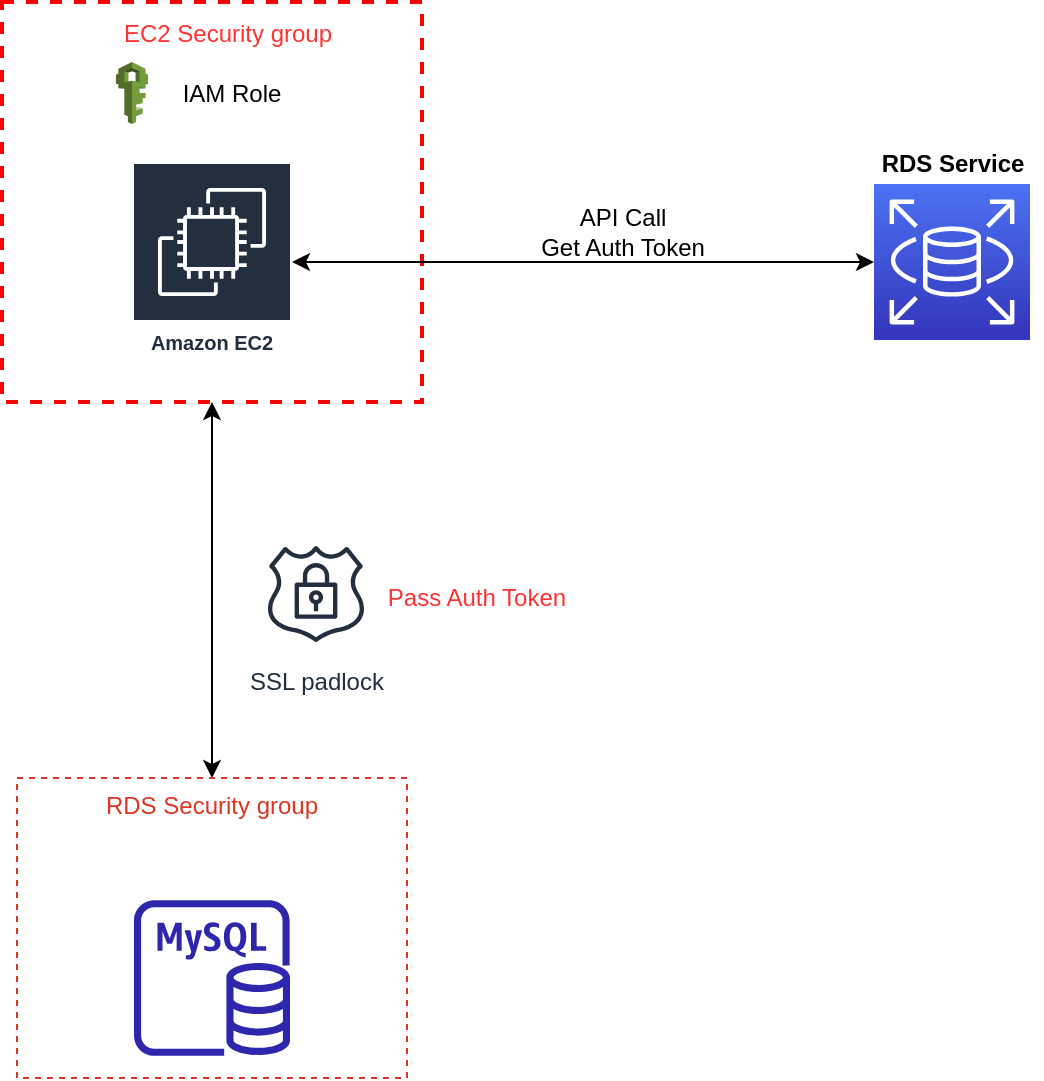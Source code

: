 <mxfile version="17.4.6" type="device" pages="6"><diagram id="8v-nQQ-S__1B8AtJn8-M" name="rds-iam-authentication"><mxGraphModel dx="1422" dy="754" grid="0" gridSize="10" guides="1" tooltips="1" connect="1" arrows="1" fold="1" page="1" pageScale="1" pageWidth="850" pageHeight="1100" math="0" shadow="0"><root><mxCell id="0"/><mxCell id="1" parent="0"/><mxCell id="xBwQ0WFgd_6v5AgscJLP-1" value="" style="rounded=0;whiteSpace=wrap;html=1;dashed=1;strokeWidth=2;strokeColor=#FF0000;" parent="1" vertex="1"><mxGeometry x="140" y="80" width="210" height="200" as="geometry"/></mxCell><mxCell id="xBwQ0WFgd_6v5AgscJLP-3" value="Amazon EC2" style="sketch=0;outlineConnect=0;fontColor=#232F3E;gradientColor=none;strokeColor=#ffffff;fillColor=#232F3E;dashed=0;verticalLabelPosition=middle;verticalAlign=bottom;align=center;html=1;whiteSpace=wrap;fontSize=10;fontStyle=1;spacing=3;shape=mxgraph.aws4.productIcon;prIcon=mxgraph.aws4.ec2;" parent="1" vertex="1"><mxGeometry x="205" y="160" width="80" height="100" as="geometry"/></mxCell><mxCell id="xBwQ0WFgd_6v5AgscJLP-4" value="&lt;font color=&quot;#ff3333&quot;&gt;EC2 Security group&lt;/font&gt;" style="text;html=1;strokeColor=none;fillColor=none;align=center;verticalAlign=middle;whiteSpace=wrap;rounded=0;" parent="1" vertex="1"><mxGeometry x="187.5" y="81" width="130" height="30" as="geometry"/></mxCell><mxCell id="xBwQ0WFgd_6v5AgscJLP-5" value="" style="outlineConnect=0;dashed=0;verticalLabelPosition=bottom;verticalAlign=top;align=center;html=1;shape=mxgraph.aws3.iam;fillColor=#759C3E;gradientColor=none;" parent="1" vertex="1"><mxGeometry x="196.97" y="110" width="16.07" height="31" as="geometry"/></mxCell><mxCell id="xBwQ0WFgd_6v5AgscJLP-6" value="IAM Role" style="text;html=1;strokeColor=none;fillColor=none;align=center;verticalAlign=middle;whiteSpace=wrap;rounded=0;" parent="1" vertex="1"><mxGeometry x="225" y="111" width="60" height="30" as="geometry"/></mxCell><mxCell id="xBwQ0WFgd_6v5AgscJLP-11" style="edgeStyle=orthogonalEdgeStyle;rounded=0;orthogonalLoop=1;jettySize=auto;html=1;startArrow=classic;startFill=1;" parent="1" source="xBwQ0WFgd_6v5AgscJLP-8" target="xBwQ0WFgd_6v5AgscJLP-3" edge="1"><mxGeometry relative="1" as="geometry"/></mxCell><mxCell id="xBwQ0WFgd_6v5AgscJLP-8" value="" style="sketch=0;points=[[0,0,0],[0.25,0,0],[0.5,0,0],[0.75,0,0],[1,0,0],[0,1,0],[0.25,1,0],[0.5,1,0],[0.75,1,0],[1,1,0],[0,0.25,0],[0,0.5,0],[0,0.75,0],[1,0.25,0],[1,0.5,0],[1,0.75,0]];outlineConnect=0;fontColor=#232F3E;gradientColor=#4D72F3;gradientDirection=north;fillColor=#3334B9;strokeColor=#ffffff;dashed=0;verticalLabelPosition=bottom;verticalAlign=top;align=center;html=1;fontSize=12;fontStyle=1;aspect=fixed;shape=mxgraph.aws4.resourceIcon;resIcon=mxgraph.aws4.rds;" parent="1" vertex="1"><mxGeometry x="576" y="171" width="78" height="78" as="geometry"/></mxCell><mxCell id="xBwQ0WFgd_6v5AgscJLP-9" value="RDS Service" style="text;html=1;align=center;verticalAlign=middle;resizable=0;points=[];autosize=1;strokeColor=none;fillColor=none;fontStyle=1" parent="1" vertex="1"><mxGeometry x="570" y="151" width="90" height="20" as="geometry"/></mxCell><mxCell id="xBwQ0WFgd_6v5AgscJLP-12" value="API Call &lt;br&gt;Get Auth Token" style="text;html=1;align=center;verticalAlign=middle;resizable=0;points=[];autosize=1;strokeColor=none;fillColor=none;" parent="1" vertex="1"><mxGeometry x="400" y="180" width="100" height="30" as="geometry"/></mxCell><mxCell id="xBwQ0WFgd_6v5AgscJLP-13" value="" style="sketch=0;outlineConnect=0;fontColor=#232F3E;gradientColor=none;fillColor=#2E27AD;strokeColor=none;dashed=0;verticalLabelPosition=bottom;verticalAlign=top;align=center;html=1;fontSize=12;fontStyle=0;aspect=fixed;pointerEvents=1;shape=mxgraph.aws4.rds_mysql_instance;" parent="1" vertex="1"><mxGeometry x="206" y="529" width="78" height="78" as="geometry"/></mxCell><mxCell id="xBwQ0WFgd_6v5AgscJLP-19" style="edgeStyle=orthogonalEdgeStyle;rounded=0;orthogonalLoop=1;jettySize=auto;html=1;fontColor=#FF3333;startArrow=classic;startFill=1;" parent="1" source="xBwQ0WFgd_6v5AgscJLP-16" target="xBwQ0WFgd_6v5AgscJLP-1" edge="1"><mxGeometry relative="1" as="geometry"/></mxCell><mxCell id="xBwQ0WFgd_6v5AgscJLP-16" value="RDS Security group" style="fillColor=none;strokeColor=#DD3522;verticalAlign=top;fontStyle=0;fontColor=#DD3522;dashed=1;" parent="1" vertex="1"><mxGeometry x="147.5" y="468" width="195" height="150" as="geometry"/></mxCell><mxCell id="xBwQ0WFgd_6v5AgscJLP-20" value="SSL padlock" style="sketch=0;outlineConnect=0;fontColor=#232F3E;gradientColor=none;strokeColor=#232F3E;fillColor=#ffffff;dashed=0;verticalLabelPosition=bottom;verticalAlign=top;align=center;html=1;fontSize=12;fontStyle=0;aspect=fixed;shape=mxgraph.aws4.resourceIcon;resIcon=mxgraph.aws4.ssl_padlock;" parent="1" vertex="1"><mxGeometry x="267" y="346" width="60" height="60" as="geometry"/></mxCell><mxCell id="xBwQ0WFgd_6v5AgscJLP-21" value="Pass Auth Token" style="text;html=1;align=center;verticalAlign=middle;resizable=0;points=[];autosize=1;strokeColor=none;fillColor=none;fontColor=#FF3333;" parent="1" vertex="1"><mxGeometry x="327" y="369" width="99" height="18" as="geometry"/></mxCell></root></mxGraphModel></diagram><diagram id="dceemNTVNiNhltM5z_KA" name="aurora-db-cluster"><mxGraphModel dx="1422" dy="1854" grid="1" gridSize="10" guides="1" tooltips="1" connect="1" arrows="1" fold="1" page="1" pageScale="1" pageWidth="850" pageHeight="1100" math="0" shadow="0"><root><mxCell id="0"/><mxCell id="1" parent="0"/><mxCell id="mr9KC4J2o0bYLGhUzqJ0-15" value="" style="shape=flexArrow;endArrow=classic;startArrow=classic;html=1;rounded=0;fontSize=22;fontColor=#FF3333;fillColor=#dae8fc;strokeColor=#6c8ebf;" parent="1" edge="1"><mxGeometry width="100" height="100" relative="1" as="geometry"><mxPoint x="260" y="320" as="sourcePoint"/><mxPoint x="1040" y="320" as="targetPoint"/></mxGeometry></mxCell><mxCell id="mr9KC4J2o0bYLGhUzqJ0-18" value="Auto scaling" style="edgeLabel;html=1;align=center;verticalAlign=middle;resizable=0;points=[];fontSize=22;fontColor=#000000;" parent="mr9KC4J2o0bYLGhUzqJ0-15" vertex="1" connectable="0"><mxGeometry x="0.644" y="-2" relative="1" as="geometry"><mxPoint x="28" y="-2" as="offset"/></mxGeometry></mxCell><mxCell id="mr9KC4J2o0bYLGhUzqJ0-21" style="edgeStyle=orthogonalEdgeStyle;rounded=0;orthogonalLoop=1;jettySize=auto;html=1;entryX=0.038;entryY=-0.012;entryDx=0;entryDy=0;entryPerimeter=0;labelBackgroundColor=none;fontSize=22;fontColor=#000000;startArrow=none;startFill=0;" parent="1" source="mr9KC4J2o0bYLGhUzqJ0-8" target="mr9KC4J2o0bYLGhUzqJ0-6" edge="1"><mxGeometry relative="1" as="geometry"/></mxCell><mxCell id="mr9KC4J2o0bYLGhUzqJ0-22" value="Write" style="edgeLabel;html=1;align=center;verticalAlign=middle;resizable=0;points=[];fontSize=22;fontColor=#000000;" parent="mr9KC4J2o0bYLGhUzqJ0-21" vertex="1" connectable="0"><mxGeometry x="0.521" y="-2" relative="1" as="geometry"><mxPoint as="offset"/></mxGeometry></mxCell><mxCell id="mr9KC4J2o0bYLGhUzqJ0-8" value="&lt;b&gt;&lt;font style=&quot;font-size: 22px&quot;&gt;M&lt;/font&gt;&lt;/b&gt;" style="strokeWidth=2;html=1;shape=mxgraph.flowchart.database;whiteSpace=wrap;fontSize=16;fillColor=#1ba1e2;strokeColor=#006EAF;fontColor=#ffffff;" parent="1" vertex="1"><mxGeometry x="130" y="290" width="60" height="60" as="geometry"/></mxCell><mxCell id="mr9KC4J2o0bYLGhUzqJ0-34" style="edgeStyle=orthogonalEdgeStyle;rounded=0;orthogonalLoop=1;jettySize=auto;html=1;entryX=0.86;entryY=0;entryDx=0;entryDy=0;entryPerimeter=0;labelBackgroundColor=none;fontSize=22;fontColor=#000000;startArrow=none;startFill=0;" parent="1" source="mr9KC4J2o0bYLGhUzqJ0-9" target="mr9KC4J2o0bYLGhUzqJ0-6" edge="1"><mxGeometry relative="1" as="geometry"/></mxCell><mxCell id="mr9KC4J2o0bYLGhUzqJ0-41" style="edgeStyle=orthogonalEdgeStyle;curved=1;rounded=0;orthogonalLoop=1;jettySize=auto;html=1;entryX=1;entryY=0.75;entryDx=0;entryDy=0;labelBackgroundColor=none;fontSize=22;fontColor=#000000;startArrow=none;startFill=0;exitX=0.332;exitY=0.011;exitDx=0;exitDy=0;exitPerimeter=0;" parent="1" source="mr9KC4J2o0bYLGhUzqJ0-9" target="mr9KC4J2o0bYLGhUzqJ0-36" edge="1"><mxGeometry relative="1" as="geometry"/></mxCell><mxCell id="mr9KC4J2o0bYLGhUzqJ0-9" value="&lt;b&gt;&lt;font style=&quot;font-size: 22px&quot;&gt;R&lt;/font&gt;&lt;/b&gt;" style="strokeWidth=2;html=1;shape=mxgraph.flowchart.database;whiteSpace=wrap;fontSize=16;fillColor=#1ba1e2;strokeColor=#006EAF;fontColor=#ffffff;" parent="1" vertex="1"><mxGeometry x="780" y="290" width="60" height="60" as="geometry"/></mxCell><mxCell id="mr9KC4J2o0bYLGhUzqJ0-32" style="edgeStyle=orthogonalEdgeStyle;rounded=0;orthogonalLoop=1;jettySize=auto;html=1;entryX=0.704;entryY=-0.046;entryDx=0;entryDy=0;entryPerimeter=0;labelBackgroundColor=none;fontSize=22;fontColor=#000000;startArrow=none;startFill=0;" parent="1" source="mr9KC4J2o0bYLGhUzqJ0-11" target="mr9KC4J2o0bYLGhUzqJ0-6" edge="1"><mxGeometry relative="1" as="geometry"/></mxCell><mxCell id="mr9KC4J2o0bYLGhUzqJ0-33" value="Read" style="edgeLabel;html=1;align=center;verticalAlign=middle;resizable=0;points=[];fontSize=22;fontColor=#000000;" parent="mr9KC4J2o0bYLGhUzqJ0-32" vertex="1" connectable="0"><mxGeometry x="-0.318" y="1" relative="1" as="geometry"><mxPoint as="offset"/></mxGeometry></mxCell><mxCell id="mr9KC4J2o0bYLGhUzqJ0-40" style="edgeStyle=orthogonalEdgeStyle;curved=1;rounded=0;orthogonalLoop=1;jettySize=auto;html=1;entryX=1;entryY=0.5;entryDx=0;entryDy=0;labelBackgroundColor=none;fontSize=22;fontColor=#000000;startArrow=none;startFill=0;" parent="1" source="mr9KC4J2o0bYLGhUzqJ0-11" target="mr9KC4J2o0bYLGhUzqJ0-36" edge="1"><mxGeometry relative="1" as="geometry"/></mxCell><mxCell id="mr9KC4J2o0bYLGhUzqJ0-11" value="&lt;b&gt;&lt;font style=&quot;font-size: 22px&quot;&gt;R&lt;/font&gt;&lt;/b&gt;" style="strokeWidth=2;html=1;shape=mxgraph.flowchart.database;whiteSpace=wrap;fontSize=16;fillColor=#1ba1e2;strokeColor=#006EAF;fontColor=#ffffff;" parent="1" vertex="1"><mxGeometry x="670" y="290" width="60" height="60" as="geometry"/></mxCell><mxCell id="mr9KC4J2o0bYLGhUzqJ0-28" style="edgeStyle=orthogonalEdgeStyle;rounded=0;orthogonalLoop=1;jettySize=auto;html=1;labelBackgroundColor=none;fontSize=22;fontColor=#000000;startArrow=none;startFill=0;" parent="1" source="mr9KC4J2o0bYLGhUzqJ0-12" target="mr9KC4J2o0bYLGhUzqJ0-6" edge="1"><mxGeometry relative="1" as="geometry"/></mxCell><mxCell id="mr9KC4J2o0bYLGhUzqJ0-29" value="Read" style="edgeLabel;html=1;align=center;verticalAlign=middle;resizable=0;points=[];fontSize=22;fontColor=#000000;" parent="mr9KC4J2o0bYLGhUzqJ0-28" vertex="1" connectable="0"><mxGeometry x="-0.366" relative="1" as="geometry"><mxPoint as="offset"/></mxGeometry></mxCell><mxCell id="mr9KC4J2o0bYLGhUzqJ0-39" style="edgeStyle=orthogonalEdgeStyle;curved=1;rounded=0;orthogonalLoop=1;jettySize=auto;html=1;entryX=0.58;entryY=1.079;entryDx=0;entryDy=0;entryPerimeter=0;labelBackgroundColor=none;fontSize=22;fontColor=#000000;startArrow=none;startFill=0;" parent="1" source="mr9KC4J2o0bYLGhUzqJ0-12" target="mr9KC4J2o0bYLGhUzqJ0-36" edge="1"><mxGeometry relative="1" as="geometry"/></mxCell><mxCell id="mr9KC4J2o0bYLGhUzqJ0-12" value="&lt;b&gt;&lt;font style=&quot;font-size: 22px&quot;&gt;R&lt;/font&gt;&lt;/b&gt;" style="strokeWidth=2;html=1;shape=mxgraph.flowchart.database;whiteSpace=wrap;fontSize=16;fillColor=#1ba1e2;strokeColor=#006EAF;fontColor=#ffffff;" parent="1" vertex="1"><mxGeometry x="560" y="290" width="60" height="60" as="geometry"/></mxCell><mxCell id="mr9KC4J2o0bYLGhUzqJ0-26" style="edgeStyle=orthogonalEdgeStyle;rounded=0;orthogonalLoop=1;jettySize=auto;html=1;labelBackgroundColor=none;fontSize=22;fontColor=#000000;startArrow=none;startFill=0;entryX=0.396;entryY=-0.023;entryDx=0;entryDy=0;entryPerimeter=0;" parent="1" source="mr9KC4J2o0bYLGhUzqJ0-13" target="mr9KC4J2o0bYLGhUzqJ0-6" edge="1"><mxGeometry relative="1" as="geometry"/></mxCell><mxCell id="mr9KC4J2o0bYLGhUzqJ0-31" value="Read" style="edgeLabel;html=1;align=center;verticalAlign=middle;resizable=0;points=[];fontSize=22;fontColor=#000000;" parent="mr9KC4J2o0bYLGhUzqJ0-26" vertex="1" connectable="0"><mxGeometry x="-0.566" relative="1" as="geometry"><mxPoint y="21" as="offset"/></mxGeometry></mxCell><mxCell id="mr9KC4J2o0bYLGhUzqJ0-38" style="edgeStyle=orthogonalEdgeStyle;curved=1;rounded=0;orthogonalLoop=1;jettySize=auto;html=1;labelBackgroundColor=none;fontSize=22;fontColor=#000000;startArrow=none;startFill=0;" parent="1" source="mr9KC4J2o0bYLGhUzqJ0-13" target="mr9KC4J2o0bYLGhUzqJ0-36" edge="1"><mxGeometry relative="1" as="geometry"/></mxCell><mxCell id="mr9KC4J2o0bYLGhUzqJ0-13" value="&lt;b&gt;&lt;font style=&quot;font-size: 22px&quot;&gt;R&lt;/font&gt;&lt;/b&gt;" style="strokeWidth=2;html=1;shape=mxgraph.flowchart.database;whiteSpace=wrap;fontSize=16;fillColor=#1ba1e2;strokeColor=#006EAF;fontColor=#ffffff;" parent="1" vertex="1"><mxGeometry x="450" y="290" width="60" height="60" as="geometry"/></mxCell><mxCell id="mr9KC4J2o0bYLGhUzqJ0-23" style="edgeStyle=orthogonalEdgeStyle;rounded=0;orthogonalLoop=1;jettySize=auto;html=1;labelBackgroundColor=none;fontSize=22;fontColor=#000000;startArrow=none;startFill=0;" parent="1" source="mr9KC4J2o0bYLGhUzqJ0-14" edge="1"><mxGeometry relative="1" as="geometry"><mxPoint x="370" y="440" as="targetPoint"/></mxGeometry></mxCell><mxCell id="mr9KC4J2o0bYLGhUzqJ0-30" value="Read" style="edgeLabel;html=1;align=center;verticalAlign=middle;resizable=0;points=[];fontSize=22;fontColor=#000000;" parent="mr9KC4J2o0bYLGhUzqJ0-23" vertex="1" connectable="0"><mxGeometry x="-0.289" relative="1" as="geometry"><mxPoint as="offset"/></mxGeometry></mxCell><mxCell id="mr9KC4J2o0bYLGhUzqJ0-37" style="edgeStyle=orthogonalEdgeStyle;rounded=0;orthogonalLoop=1;jettySize=auto;html=1;entryX=0.388;entryY=0.991;entryDx=0;entryDy=0;entryPerimeter=0;labelBackgroundColor=none;fontSize=22;fontColor=#000000;startArrow=none;startFill=0;curved=1;" parent="1" source="mr9KC4J2o0bYLGhUzqJ0-14" target="mr9KC4J2o0bYLGhUzqJ0-36" edge="1"><mxGeometry relative="1" as="geometry"/></mxCell><mxCell id="mr9KC4J2o0bYLGhUzqJ0-14" value="&lt;b&gt;&lt;font style=&quot;font-size: 22px&quot;&gt;R&lt;/font&gt;&lt;/b&gt;" style="strokeWidth=2;html=1;shape=mxgraph.flowchart.database;whiteSpace=wrap;fontSize=16;fillColor=#1ba1e2;strokeColor=#006EAF;fontColor=#ffffff;" parent="1" vertex="1"><mxGeometry x="340" y="290" width="60" height="60" as="geometry"/></mxCell><mxCell id="mr9KC4J2o0bYLGhUzqJ0-35" value="&lt;span style=&quot;background-color: rgb(255 , 255 , 255)&quot;&gt;Read&lt;/span&gt;" style="text;html=1;align=center;verticalAlign=middle;resizable=0;points=[];autosize=1;strokeColor=none;fillColor=none;fontSize=22;fontColor=#000000;" parent="1" vertex="1"><mxGeometry x="775" y="375" width="70" height="30" as="geometry"/></mxCell><mxCell id="mr9KC4J2o0bYLGhUzqJ0-36" value="&lt;b&gt;Reader Endpoint&lt;/b&gt;&lt;br&gt;Connection Load Balancing" style="rounded=0;whiteSpace=wrap;html=1;labelBackgroundColor=none;fontSize=22;strokeColor=#b46504;strokeWidth=2;fillColor=#fad7ac;" parent="1" vertex="1"><mxGeometry x="350" y="60" width="300" height="60" as="geometry"/></mxCell><mxCell id="mr9KC4J2o0bYLGhUzqJ0-43" style="edgeStyle=orthogonalEdgeStyle;curved=1;rounded=0;orthogonalLoop=1;jettySize=auto;html=1;labelBackgroundColor=none;fontSize=22;fontColor=#000000;startArrow=none;startFill=0;" parent="1" source="mr9KC4J2o0bYLGhUzqJ0-42" target="mr9KC4J2o0bYLGhUzqJ0-8" edge="1"><mxGeometry relative="1" as="geometry"><Array as="points"><mxPoint x="150" y="230"/><mxPoint x="160" y="230"/></Array></mxGeometry></mxCell><mxCell id="mr9KC4J2o0bYLGhUzqJ0-42" value="&lt;b&gt;Writer Endpoint&lt;/b&gt;&lt;br&gt;Pointing to the master" style="rounded=0;whiteSpace=wrap;html=1;labelBackgroundColor=none;fontSize=22;strokeColor=#0e8088;strokeWidth=2;fillColor=#b0e3e6;" parent="1" vertex="1"><mxGeometry x="30" y="110" width="240" height="60" as="geometry"/></mxCell><mxCell id="mr9KC4J2o0bYLGhUzqJ0-45" style="edgeStyle=orthogonalEdgeStyle;curved=1;rounded=0;orthogonalLoop=1;jettySize=auto;html=1;labelBackgroundColor=none;fontSize=22;fontColor=#000000;startArrow=none;startFill=0;" parent="1" source="mr9KC4J2o0bYLGhUzqJ0-44" target="mr9KC4J2o0bYLGhUzqJ0-42" edge="1"><mxGeometry relative="1" as="geometry"/></mxCell><mxCell id="mr9KC4J2o0bYLGhUzqJ0-44" value="" style="sketch=0;outlineConnect=0;fontColor=#232F3E;gradientColor=none;fillColor=#232F3D;strokeColor=none;dashed=0;verticalLabelPosition=bottom;verticalAlign=top;align=center;html=1;fontSize=12;fontStyle=0;aspect=fixed;pointerEvents=1;shape=mxgraph.aws4.client;labelBackgroundColor=none;" parent="1" vertex="1"><mxGeometry x="470" y="-130" width="78" height="76" as="geometry"/></mxCell><mxCell id="mr9KC4J2o0bYLGhUzqJ0-46" value="Client" style="text;html=1;align=center;verticalAlign=middle;resizable=0;points=[];autosize=1;strokeColor=none;fillColor=none;fontSize=22;fontColor=#000000;" parent="1" vertex="1"><mxGeometry x="474" y="-54" width="70" height="30" as="geometry"/></mxCell><mxCell id="mr9KC4J2o0bYLGhUzqJ0-3" value="" style="triangle;whiteSpace=wrap;html=1;strokeColor=#9673a6;strokeWidth=2;fillColor=#e1d5e7;" parent="1" vertex="1"><mxGeometry x="908.723" y="440" width="121.277" height="80" as="geometry"/></mxCell><mxCell id="mr9KC4J2o0bYLGhUzqJ0-4" value="" style="triangle;whiteSpace=wrap;html=1;strokeColor=#9673a6;strokeWidth=2;rotation=-180;fillColor=#e1d5e7;" parent="1" vertex="1"><mxGeometry x="80" y="440" width="121.277" height="80" as="geometry"/></mxCell><mxCell id="mr9KC4J2o0bYLGhUzqJ0-6" value="&lt;b style=&quot;font-size: 16px&quot;&gt;Stored storage volume&lt;br&gt;auto-expanding from 10GB to 64TB&lt;/b&gt;" style="rounded=0;whiteSpace=wrap;html=1;strokeColor=#9673a6;strokeWidth=2;fillColor=#e1d5e7;" parent="1" vertex="1"><mxGeometry x="201.28" y="455" width="707.45" height="50" as="geometry"/></mxCell></root></mxGraphModel></diagram><diagram id="RXQbM6phojzc7oRq_aO4" name="aurora-rds-autoscaling"><mxGraphModel dx="1673" dy="887" grid="1" gridSize="10" guides="1" tooltips="1" connect="1" arrows="1" fold="1" page="1" pageScale="1" pageWidth="850" pageHeight="1100" math="0" shadow="0"><root><mxCell id="0"/><mxCell id="1" parent="0"/><mxCell id="FofUKSrHfJdHaOsMD_Ip-7" style="edgeStyle=orthogonalEdgeStyle;rounded=0;orthogonalLoop=1;jettySize=auto;html=1;entryX=0.5;entryY=0;entryDx=0;entryDy=0;curved=1;" edge="1" parent="1" source="4gdqHPXmKEZErFbVq1qk-1" target="4gdqHPXmKEZErFbVq1qk-3"><mxGeometry relative="1" as="geometry"/></mxCell><mxCell id="FofUKSrHfJdHaOsMD_Ip-8" style="edgeStyle=orthogonalEdgeStyle;rounded=0;orthogonalLoop=1;jettySize=auto;html=1;" edge="1" parent="1" source="4gdqHPXmKEZErFbVq1qk-1" target="FofUKSrHfJdHaOsMD_Ip-9"><mxGeometry relative="1" as="geometry"><mxPoint x="610" y="270" as="targetPoint"/></mxGeometry></mxCell><mxCell id="4gdqHPXmKEZErFbVq1qk-1" value="" style="sketch=0;outlineConnect=0;fontColor=#232F3E;gradientColor=none;fillColor=#232F3D;strokeColor=none;dashed=0;verticalLabelPosition=bottom;verticalAlign=top;align=center;html=1;fontSize=12;fontStyle=0;aspect=fixed;pointerEvents=1;shape=mxgraph.aws4.client;" vertex="1" parent="1"><mxGeometry x="360" y="90" width="78" height="76" as="geometry"/></mxCell><mxCell id="4gdqHPXmKEZErFbVq1qk-2" value="Client" style="text;html=1;align=center;verticalAlign=middle;resizable=0;points=[];autosize=1;strokeColor=none;fillColor=none;" vertex="1" parent="1"><mxGeometry x="438" y="118" width="50" height="20" as="geometry"/></mxCell><mxCell id="FofUKSrHfJdHaOsMD_Ip-6" style="edgeStyle=orthogonalEdgeStyle;rounded=0;orthogonalLoop=1;jettySize=auto;html=1;" edge="1" parent="1" source="4gdqHPXmKEZErFbVq1qk-3" target="4gdqHPXmKEZErFbVq1qk-4"><mxGeometry relative="1" as="geometry"/></mxCell><mxCell id="4gdqHPXmKEZErFbVq1qk-3" value="Writer Endpoint" style="rounded=0;whiteSpace=wrap;html=1;fillColor=#cdeb8b;strokeColor=#36393d;" vertex="1" parent="1"><mxGeometry x="40" y="250" width="120" height="60" as="geometry"/></mxCell><mxCell id="FofUKSrHfJdHaOsMD_Ip-4" style="edgeStyle=orthogonalEdgeStyle;rounded=0;orthogonalLoop=1;jettySize=auto;html=1;entryX=0.089;entryY=0.04;entryDx=0;entryDy=0;entryPerimeter=0;" edge="1" parent="1" source="4gdqHPXmKEZErFbVq1qk-4" target="FofUKSrHfJdHaOsMD_Ip-3"><mxGeometry relative="1" as="geometry"/></mxCell><mxCell id="FofUKSrHfJdHaOsMD_Ip-5" value="Write" style="edgeLabel;html=1;align=center;verticalAlign=middle;resizable=0;points=[];" vertex="1" connectable="0" parent="FofUKSrHfJdHaOsMD_Ip-4"><mxGeometry x="0.173" y="-2" relative="1" as="geometry"><mxPoint as="offset"/></mxGeometry></mxCell><mxCell id="4gdqHPXmKEZErFbVq1qk-4" value="" style="sketch=0;outlineConnect=0;fontColor=#232F3E;gradientColor=none;fillColor=#2E27AD;strokeColor=none;dashed=0;verticalLabelPosition=bottom;verticalAlign=top;align=center;html=1;fontSize=12;fontStyle=0;aspect=fixed;pointerEvents=1;shape=mxgraph.aws4.rds_instance;" vertex="1" parent="1"><mxGeometry x="61" y="370" width="78" height="78" as="geometry"/></mxCell><mxCell id="FofUKSrHfJdHaOsMD_Ip-1" value="" style="triangle;whiteSpace=wrap;html=1;strokeColor=#9673a6;strokeWidth=2;fillColor=#e1d5e7;" vertex="1" parent="1"><mxGeometry x="878.723" y="570" width="121.277" height="80" as="geometry"/></mxCell><mxCell id="FofUKSrHfJdHaOsMD_Ip-2" value="" style="triangle;whiteSpace=wrap;html=1;strokeColor=#9673a6;strokeWidth=2;rotation=-180;fillColor=#e1d5e7;" vertex="1" parent="1"><mxGeometry x="50" y="570" width="121.277" height="80" as="geometry"/></mxCell><mxCell id="FofUKSrHfJdHaOsMD_Ip-23" style="edgeStyle=none;rounded=0;orthogonalLoop=1;jettySize=auto;html=1;fontSize=14;" edge="1" parent="1" source="FofUKSrHfJdHaOsMD_Ip-3"><mxGeometry relative="1" as="geometry"><mxPoint x="525.005" y="490" as="targetPoint"/></mxGeometry></mxCell><mxCell id="FofUKSrHfJdHaOsMD_Ip-25" value="Read" style="edgeLabel;html=1;align=center;verticalAlign=middle;resizable=0;points=[];fontSize=11;" vertex="1" connectable="0" parent="FofUKSrHfJdHaOsMD_Ip-23"><mxGeometry x="0.157" y="-1" relative="1" as="geometry"><mxPoint as="offset"/></mxGeometry></mxCell><mxCell id="FofUKSrHfJdHaOsMD_Ip-3" value="&lt;b style=&quot;font-size: 16px&quot;&gt;Stored storage volume&lt;br&gt;auto-expanding from 10GB to 64TB&lt;/b&gt;" style="rounded=0;whiteSpace=wrap;html=1;strokeColor=#9673a6;strokeWidth=2;fillColor=#e1d5e7;" vertex="1" parent="1"><mxGeometry x="171.28" y="585" width="707.45" height="50" as="geometry"/></mxCell><mxCell id="FofUKSrHfJdHaOsMD_Ip-9" value="Reader Endpoint" style="rounded=0;whiteSpace=wrap;html=1;" vertex="1" parent="1"><mxGeometry x="390" y="260" width="260" height="60" as="geometry"/></mxCell><mxCell id="FofUKSrHfJdHaOsMD_Ip-10" value="Endpoint Extended" style="rounded=0;whiteSpace=wrap;html=1;dashed=1;" vertex="1" parent="1"><mxGeometry x="650" y="260" width="240" height="60" as="geometry"/></mxCell><mxCell id="FofUKSrHfJdHaOsMD_Ip-17" style="rounded=0;orthogonalLoop=1;jettySize=auto;html=1;entryX=0.158;entryY=1;entryDx=0;entryDy=0;entryPerimeter=0;" edge="1" parent="1" source="FofUKSrHfJdHaOsMD_Ip-11" target="FofUKSrHfJdHaOsMD_Ip-9"><mxGeometry relative="1" as="geometry"/></mxCell><mxCell id="FofUKSrHfJdHaOsMD_Ip-11" value="" style="sketch=0;outlineConnect=0;fontColor=#232F3E;gradientColor=none;fillColor=#2E27AD;strokeColor=none;dashed=0;verticalLabelPosition=bottom;verticalAlign=top;align=center;html=1;fontSize=12;fontStyle=0;aspect=fixed;pointerEvents=1;shape=mxgraph.aws4.rds_instance;" vertex="1" parent="1"><mxGeometry x="390" y="380" width="78" height="78" as="geometry"/></mxCell><mxCell id="FofUKSrHfJdHaOsMD_Ip-18" style="edgeStyle=none;rounded=0;orthogonalLoop=1;jettySize=auto;html=1;" edge="1" parent="1" source="FofUKSrHfJdHaOsMD_Ip-13" target="FofUKSrHfJdHaOsMD_Ip-9"><mxGeometry relative="1" as="geometry"/></mxCell><mxCell id="FofUKSrHfJdHaOsMD_Ip-13" value="" style="sketch=0;outlineConnect=0;fontColor=#232F3E;gradientColor=none;fillColor=#2E27AD;strokeColor=none;dashed=0;verticalLabelPosition=bottom;verticalAlign=top;align=center;html=1;fontSize=12;fontStyle=0;aspect=fixed;pointerEvents=1;shape=mxgraph.aws4.rds_instance;" vertex="1" parent="1"><mxGeometry x="481" y="380" width="78" height="78" as="geometry"/></mxCell><mxCell id="FofUKSrHfJdHaOsMD_Ip-20" style="edgeStyle=none;rounded=0;orthogonalLoop=1;jettySize=auto;html=1;entryX=0.25;entryY=1;entryDx=0;entryDy=0;" edge="1" parent="1" source="FofUKSrHfJdHaOsMD_Ip-14" target="FofUKSrHfJdHaOsMD_Ip-10"><mxGeometry relative="1" as="geometry"/></mxCell><mxCell id="FofUKSrHfJdHaOsMD_Ip-14" value="" style="sketch=0;outlineConnect=0;fontColor=#232F3E;gradientColor=none;fillColor=#2E27AD;strokeColor=none;dashed=0;verticalLabelPosition=bottom;verticalAlign=top;align=center;html=1;fontSize=12;fontStyle=0;aspect=fixed;pointerEvents=1;shape=mxgraph.aws4.rds_instance;" vertex="1" parent="1"><mxGeometry x="670" y="380" width="78" height="78" as="geometry"/></mxCell><mxCell id="FofUKSrHfJdHaOsMD_Ip-19" style="edgeStyle=none;rounded=0;orthogonalLoop=1;jettySize=auto;html=1;entryX=0.7;entryY=1.05;entryDx=0;entryDy=0;entryPerimeter=0;" edge="1" parent="1" source="FofUKSrHfJdHaOsMD_Ip-15" target="FofUKSrHfJdHaOsMD_Ip-10"><mxGeometry relative="1" as="geometry"/></mxCell><mxCell id="FofUKSrHfJdHaOsMD_Ip-15" value="" style="sketch=0;outlineConnect=0;fontColor=#232F3E;gradientColor=none;fillColor=#2E27AD;strokeColor=none;dashed=0;verticalLabelPosition=bottom;verticalAlign=top;align=center;html=1;fontSize=12;fontStyle=0;aspect=fixed;pointerEvents=1;shape=mxgraph.aws4.rds_instance;" vertex="1" parent="1"><mxGeometry x="780" y="380" width="78" height="78" as="geometry"/></mxCell><mxCell id="FofUKSrHfJdHaOsMD_Ip-21" value="" style="shape=flexArrow;endArrow=classic;html=1;rounded=0;" edge="1" parent="1"><mxGeometry width="50" height="50" relative="1" as="geometry"><mxPoint x="400" y="490" as="sourcePoint"/><mxPoint x="880" y="490" as="targetPoint"/></mxGeometry></mxCell><mxCell id="FofUKSrHfJdHaOsMD_Ip-22" value="Replicas autoscaling" style="edgeLabel;html=1;align=center;verticalAlign=middle;resizable=0;points=[];fontSize=14;" vertex="1" connectable="0" parent="FofUKSrHfJdHaOsMD_Ip-21"><mxGeometry x="-0.2" y="-1" relative="1" as="geometry"><mxPoint x="38" as="offset"/></mxGeometry></mxCell><mxCell id="FofUKSrHfJdHaOsMD_Ip-26" style="edgeStyle=none;rounded=0;orthogonalLoop=1;jettySize=auto;html=1;fontSize=14;" edge="1" parent="1"><mxGeometry relative="1" as="geometry"><mxPoint x="720.005" y="490" as="targetPoint"/><mxPoint x="720.005" y="585" as="sourcePoint"/></mxGeometry></mxCell><mxCell id="FofUKSrHfJdHaOsMD_Ip-27" value="Read" style="edgeLabel;html=1;align=center;verticalAlign=middle;resizable=0;points=[];fontSize=11;" vertex="1" connectable="0" parent="FofUKSrHfJdHaOsMD_Ip-26"><mxGeometry x="0.157" y="-1" relative="1" as="geometry"><mxPoint as="offset"/></mxGeometry></mxCell><mxCell id="FofUKSrHfJdHaOsMD_Ip-28" style="edgeStyle=none;rounded=0;orthogonalLoop=1;jettySize=auto;html=1;fontSize=14;" edge="1" parent="1"><mxGeometry relative="1" as="geometry"><mxPoint x="810.005" y="490" as="targetPoint"/><mxPoint x="810.005" y="585" as="sourcePoint"/></mxGeometry></mxCell><mxCell id="FofUKSrHfJdHaOsMD_Ip-29" value="Read" style="edgeLabel;html=1;align=center;verticalAlign=middle;resizable=0;points=[];fontSize=11;" vertex="1" connectable="0" parent="FofUKSrHfJdHaOsMD_Ip-28"><mxGeometry x="0.157" y="-1" relative="1" as="geometry"><mxPoint as="offset"/></mxGeometry></mxCell><mxCell id="FofUKSrHfJdHaOsMD_Ip-30" style="edgeStyle=none;rounded=0;orthogonalLoop=1;jettySize=auto;html=1;fontSize=14;" edge="1" parent="1"><mxGeometry relative="1" as="geometry"><mxPoint x="438.005" y="490" as="targetPoint"/><mxPoint x="438.005" y="585" as="sourcePoint"/></mxGeometry></mxCell><mxCell id="FofUKSrHfJdHaOsMD_Ip-31" value="Read" style="edgeLabel;html=1;align=center;verticalAlign=middle;resizable=0;points=[];fontSize=11;" vertex="1" connectable="0" parent="FofUKSrHfJdHaOsMD_Ip-30"><mxGeometry x="0.157" y="-1" relative="1" as="geometry"><mxPoint as="offset"/></mxGeometry></mxCell><mxCell id="FofUKSrHfJdHaOsMD_Ip-34" value="" style="group" vertex="1" connectable="0" parent="1"><mxGeometry x="570" y="390" width="50" height="60" as="geometry"/></mxCell><mxCell id="FofUKSrHfJdHaOsMD_Ip-32" value="" style="endArrow=classic;html=1;rounded=0;fontSize=11;strokeWidth=2;strokeColor=#FF0000;" edge="1" parent="FofUKSrHfJdHaOsMD_Ip-34"><mxGeometry width="50" height="50" relative="1" as="geometry"><mxPoint y="60" as="sourcePoint"/><mxPoint as="targetPoint"/></mxGeometry></mxCell><mxCell id="FofUKSrHfJdHaOsMD_Ip-33" value="CPU&lt;br&gt;Usage" style="text;html=1;align=center;verticalAlign=middle;resizable=0;points=[];autosize=1;strokeColor=none;fillColor=none;fontSize=11;" vertex="1" parent="FofUKSrHfJdHaOsMD_Ip-34"><mxGeometry y="18" width="50" height="30" as="geometry"/></mxCell><mxCell id="FofUKSrHfJdHaOsMD_Ip-35" value="" style="group" vertex="1" connectable="0" parent="1"><mxGeometry x="330" y="390" width="50" height="60" as="geometry"/></mxCell><mxCell id="FofUKSrHfJdHaOsMD_Ip-36" value="" style="endArrow=classic;html=1;rounded=0;fontSize=11;strokeWidth=2;strokeColor=#FF0000;" edge="1" parent="FofUKSrHfJdHaOsMD_Ip-35"><mxGeometry width="50" height="50" relative="1" as="geometry"><mxPoint y="60" as="sourcePoint"/><mxPoint as="targetPoint"/></mxGeometry></mxCell><mxCell id="FofUKSrHfJdHaOsMD_Ip-37" value="CPU&lt;br&gt;Usage" style="text;html=1;align=center;verticalAlign=middle;resizable=0;points=[];autosize=1;strokeColor=none;fillColor=none;fontSize=11;" vertex="1" parent="FofUKSrHfJdHaOsMD_Ip-35"><mxGeometry y="18" width="50" height="30" as="geometry"/></mxCell></root></mxGraphModel></diagram><diagram name="aurora-custom-endpoints" id="PO6JeHBx3Pc9VofSpFi_"><mxGraphModel dx="677" dy="359" grid="1" gridSize="10" guides="1" tooltips="1" connect="1" arrows="1" fold="1" page="1" pageScale="1" pageWidth="850" pageHeight="1100" math="0" shadow="0"><root><mxCell id="YwxueNDvuH_bGJ9Ld1Ze-0"/><mxCell id="YwxueNDvuH_bGJ9Ld1Ze-1" parent="YwxueNDvuH_bGJ9Ld1Ze-0"/><mxCell id="YwxueNDvuH_bGJ9Ld1Ze-2" style="edgeStyle=orthogonalEdgeStyle;rounded=0;orthogonalLoop=1;jettySize=auto;html=1;entryX=0.5;entryY=0;entryDx=0;entryDy=0;curved=1;" edge="1" parent="YwxueNDvuH_bGJ9Ld1Ze-1" source="YwxueNDvuH_bGJ9Ld1Ze-4" target="YwxueNDvuH_bGJ9Ld1Ze-7"><mxGeometry relative="1" as="geometry"/></mxCell><mxCell id="YwxueNDvuH_bGJ9Ld1Ze-3" style="edgeStyle=orthogonalEdgeStyle;rounded=0;orthogonalLoop=1;jettySize=auto;html=1;" edge="1" parent="YwxueNDvuH_bGJ9Ld1Ze-1" source="YwxueNDvuH_bGJ9Ld1Ze-4" target="YwxueNDvuH_bGJ9Ld1Ze-16"><mxGeometry relative="1" as="geometry"><mxPoint x="610" y="270" as="targetPoint"/></mxGeometry></mxCell><mxCell id="ZIjSV5QCOMuH-L5oD1I6-4" value="Queries" style="edgeLabel;html=1;align=center;verticalAlign=middle;resizable=0;points=[];fontSize=11;" vertex="1" connectable="0" parent="YwxueNDvuH_bGJ9Ld1Ze-3"><mxGeometry x="-0.124" y="1" relative="1" as="geometry"><mxPoint as="offset"/></mxGeometry></mxCell><mxCell id="YwxueNDvuH_bGJ9Ld1Ze-4" value="" style="sketch=0;outlineConnect=0;fontColor=#232F3E;gradientColor=none;fillColor=#232F3D;strokeColor=none;dashed=0;verticalLabelPosition=bottom;verticalAlign=top;align=center;html=1;fontSize=12;fontStyle=0;aspect=fixed;pointerEvents=1;shape=mxgraph.aws4.client;" vertex="1" parent="YwxueNDvuH_bGJ9Ld1Ze-1"><mxGeometry x="360" y="90" width="78" height="76" as="geometry"/></mxCell><mxCell id="YwxueNDvuH_bGJ9Ld1Ze-5" value="Client" style="text;html=1;align=center;verticalAlign=middle;resizable=0;points=[];autosize=1;strokeColor=none;fillColor=none;" vertex="1" parent="YwxueNDvuH_bGJ9Ld1Ze-1"><mxGeometry x="438" y="118" width="50" height="20" as="geometry"/></mxCell><mxCell id="YwxueNDvuH_bGJ9Ld1Ze-6" style="edgeStyle=orthogonalEdgeStyle;rounded=0;orthogonalLoop=1;jettySize=auto;html=1;" edge="1" parent="YwxueNDvuH_bGJ9Ld1Ze-1" source="YwxueNDvuH_bGJ9Ld1Ze-7" target="YwxueNDvuH_bGJ9Ld1Ze-10"><mxGeometry relative="1" as="geometry"/></mxCell><mxCell id="YwxueNDvuH_bGJ9Ld1Ze-7" value="Writer Endpoint" style="rounded=0;whiteSpace=wrap;html=1;fillColor=#cdeb8b;strokeColor=#36393d;" vertex="1" parent="YwxueNDvuH_bGJ9Ld1Ze-1"><mxGeometry x="40" y="250" width="120" height="60" as="geometry"/></mxCell><mxCell id="YwxueNDvuH_bGJ9Ld1Ze-8" style="edgeStyle=orthogonalEdgeStyle;rounded=0;orthogonalLoop=1;jettySize=auto;html=1;entryX=0.089;entryY=0.04;entryDx=0;entryDy=0;entryPerimeter=0;" edge="1" parent="YwxueNDvuH_bGJ9Ld1Ze-1" source="YwxueNDvuH_bGJ9Ld1Ze-10" target="YwxueNDvuH_bGJ9Ld1Ze-15"><mxGeometry relative="1" as="geometry"/></mxCell><mxCell id="YwxueNDvuH_bGJ9Ld1Ze-9" value="Write" style="edgeLabel;html=1;align=center;verticalAlign=middle;resizable=0;points=[];" vertex="1" connectable="0" parent="YwxueNDvuH_bGJ9Ld1Ze-8"><mxGeometry x="0.173" y="-2" relative="1" as="geometry"><mxPoint as="offset"/></mxGeometry></mxCell><mxCell id="YwxueNDvuH_bGJ9Ld1Ze-10" value="" style="sketch=0;outlineConnect=0;fontColor=#232F3E;gradientColor=none;fillColor=#2E27AD;strokeColor=none;dashed=0;verticalLabelPosition=bottom;verticalAlign=top;align=center;html=1;fontSize=12;fontStyle=0;aspect=fixed;pointerEvents=1;shape=mxgraph.aws4.rds_instance;" vertex="1" parent="YwxueNDvuH_bGJ9Ld1Ze-1"><mxGeometry x="61" y="370" width="78" height="78" as="geometry"/></mxCell><mxCell id="YwxueNDvuH_bGJ9Ld1Ze-11" value="" style="triangle;whiteSpace=wrap;html=1;strokeColor=#9673a6;strokeWidth=2;fillColor=#e1d5e7;" vertex="1" parent="YwxueNDvuH_bGJ9Ld1Ze-1"><mxGeometry x="878.723" y="570" width="121.277" height="80" as="geometry"/></mxCell><mxCell id="YwxueNDvuH_bGJ9Ld1Ze-12" value="" style="triangle;whiteSpace=wrap;html=1;strokeColor=#9673a6;strokeWidth=2;rotation=-180;fillColor=#e1d5e7;" vertex="1" parent="YwxueNDvuH_bGJ9Ld1Ze-1"><mxGeometry x="50" y="570" width="121.277" height="80" as="geometry"/></mxCell><mxCell id="YwxueNDvuH_bGJ9Ld1Ze-13" style="edgeStyle=none;rounded=0;orthogonalLoop=1;jettySize=auto;html=1;fontSize=14;" edge="1" parent="YwxueNDvuH_bGJ9Ld1Ze-1" source="YwxueNDvuH_bGJ9Ld1Ze-15"><mxGeometry relative="1" as="geometry"><mxPoint x="525.005" y="490" as="targetPoint"/></mxGeometry></mxCell><mxCell id="YwxueNDvuH_bGJ9Ld1Ze-14" value="Read" style="edgeLabel;html=1;align=center;verticalAlign=middle;resizable=0;points=[];fontSize=11;" vertex="1" connectable="0" parent="YwxueNDvuH_bGJ9Ld1Ze-13"><mxGeometry x="0.157" y="-1" relative="1" as="geometry"><mxPoint as="offset"/></mxGeometry></mxCell><mxCell id="YwxueNDvuH_bGJ9Ld1Ze-15" value="&lt;b style=&quot;font-size: 16px&quot;&gt;Stored storage volume&lt;br&gt;auto-expanding from 10GB to 64TB&lt;/b&gt;" style="rounded=0;whiteSpace=wrap;html=1;strokeColor=#9673a6;strokeWidth=2;fillColor=#e1d5e7;" vertex="1" parent="YwxueNDvuH_bGJ9Ld1Ze-1"><mxGeometry x="171.28" y="585" width="707.45" height="50" as="geometry"/></mxCell><mxCell id="YwxueNDvuH_bGJ9Ld1Ze-16" value="Reader Endpoint" style="rounded=0;whiteSpace=wrap;html=1;fillColor=#b1ddf0;strokeColor=#10739e;" vertex="1" parent="YwxueNDvuH_bGJ9Ld1Ze-1"><mxGeometry x="390" y="260" width="450" height="60" as="geometry"/></mxCell><mxCell id="YwxueNDvuH_bGJ9Ld1Ze-18" style="rounded=0;orthogonalLoop=1;jettySize=auto;html=1;entryX=0.158;entryY=1;entryDx=0;entryDy=0;entryPerimeter=0;edgeStyle=orthogonalEdgeStyle;curved=1;" edge="1" parent="YwxueNDvuH_bGJ9Ld1Ze-1" source="YwxueNDvuH_bGJ9Ld1Ze-19" target="YwxueNDvuH_bGJ9Ld1Ze-16"><mxGeometry relative="1" as="geometry"/></mxCell><mxCell id="YwxueNDvuH_bGJ9Ld1Ze-19" value="" style="sketch=0;outlineConnect=0;fontColor=#232F3E;gradientColor=none;fillColor=#2E27AD;strokeColor=none;dashed=0;verticalLabelPosition=bottom;verticalAlign=top;align=center;html=1;fontSize=12;fontStyle=0;aspect=fixed;pointerEvents=1;shape=mxgraph.aws4.rds_instance;" vertex="1" parent="YwxueNDvuH_bGJ9Ld1Ze-1"><mxGeometry x="390" y="380" width="78" height="78" as="geometry"/></mxCell><mxCell id="YwxueNDvuH_bGJ9Ld1Ze-20" style="edgeStyle=orthogonalEdgeStyle;rounded=0;orthogonalLoop=1;jettySize=auto;html=1;curved=1;" edge="1" parent="YwxueNDvuH_bGJ9Ld1Ze-1" source="YwxueNDvuH_bGJ9Ld1Ze-21" target="YwxueNDvuH_bGJ9Ld1Ze-16"><mxGeometry relative="1" as="geometry"/></mxCell><mxCell id="YwxueNDvuH_bGJ9Ld1Ze-21" value="" style="sketch=0;outlineConnect=0;fontColor=#232F3E;gradientColor=none;fillColor=#2E27AD;strokeColor=none;dashed=0;verticalLabelPosition=bottom;verticalAlign=top;align=center;html=1;fontSize=12;fontStyle=0;aspect=fixed;pointerEvents=1;shape=mxgraph.aws4.rds_instance;" vertex="1" parent="YwxueNDvuH_bGJ9Ld1Ze-1"><mxGeometry x="481" y="380" width="78" height="78" as="geometry"/></mxCell><mxCell id="YwxueNDvuH_bGJ9Ld1Ze-22" style="edgeStyle=none;rounded=0;orthogonalLoop=1;jettySize=auto;html=1;entryX=0.25;entryY=1;entryDx=0;entryDy=0;" edge="1" parent="YwxueNDvuH_bGJ9Ld1Ze-1" source="YwxueNDvuH_bGJ9Ld1Ze-23"><mxGeometry relative="1" as="geometry"><mxPoint x="710" y="320" as="targetPoint"/></mxGeometry></mxCell><mxCell id="YwxueNDvuH_bGJ9Ld1Ze-23" value="" style="sketch=0;outlineConnect=0;fontColor=#232F3E;gradientColor=none;fillColor=#2E27AD;strokeColor=none;dashed=0;verticalLabelPosition=bottom;verticalAlign=top;align=center;html=1;fontSize=12;fontStyle=0;aspect=fixed;pointerEvents=1;shape=mxgraph.aws4.rds_instance;" vertex="1" parent="YwxueNDvuH_bGJ9Ld1Ze-1"><mxGeometry x="670" y="380" width="78" height="78" as="geometry"/></mxCell><mxCell id="YwxueNDvuH_bGJ9Ld1Ze-24" style="edgeStyle=none;rounded=0;orthogonalLoop=1;jettySize=auto;html=1;entryX=0.7;entryY=1.05;entryDx=0;entryDy=0;entryPerimeter=0;" edge="1" parent="YwxueNDvuH_bGJ9Ld1Ze-1" source="YwxueNDvuH_bGJ9Ld1Ze-25"><mxGeometry relative="1" as="geometry"><mxPoint x="818" y="323" as="targetPoint"/></mxGeometry></mxCell><mxCell id="YwxueNDvuH_bGJ9Ld1Ze-25" value="" style="sketch=0;outlineConnect=0;fontColor=#232F3E;gradientColor=none;fillColor=#2E27AD;strokeColor=none;dashed=0;verticalLabelPosition=bottom;verticalAlign=top;align=center;html=1;fontSize=12;fontStyle=0;aspect=fixed;pointerEvents=1;shape=mxgraph.aws4.rds_instance;" vertex="1" parent="YwxueNDvuH_bGJ9Ld1Ze-1"><mxGeometry x="780" y="380" width="78" height="78" as="geometry"/></mxCell><mxCell id="YwxueNDvuH_bGJ9Ld1Ze-26" value="" style="shape=flexArrow;endArrow=classic;html=1;rounded=0;" edge="1" parent="YwxueNDvuH_bGJ9Ld1Ze-1"><mxGeometry width="50" height="50" relative="1" as="geometry"><mxPoint x="400" y="490" as="sourcePoint"/><mxPoint x="880" y="490" as="targetPoint"/></mxGeometry></mxCell><mxCell id="YwxueNDvuH_bGJ9Ld1Ze-27" value="Replicas autoscaling" style="edgeLabel;html=1;align=center;verticalAlign=middle;resizable=0;points=[];fontSize=14;" vertex="1" connectable="0" parent="YwxueNDvuH_bGJ9Ld1Ze-26"><mxGeometry x="-0.2" y="-1" relative="1" as="geometry"><mxPoint x="38" as="offset"/></mxGeometry></mxCell><mxCell id="YwxueNDvuH_bGJ9Ld1Ze-28" style="edgeStyle=none;rounded=0;orthogonalLoop=1;jettySize=auto;html=1;fontSize=14;" edge="1" parent="YwxueNDvuH_bGJ9Ld1Ze-1"><mxGeometry relative="1" as="geometry"><mxPoint x="720.005" y="490" as="targetPoint"/><mxPoint x="720.005" y="585" as="sourcePoint"/></mxGeometry></mxCell><mxCell id="YwxueNDvuH_bGJ9Ld1Ze-29" value="Read" style="edgeLabel;html=1;align=center;verticalAlign=middle;resizable=0;points=[];fontSize=11;" vertex="1" connectable="0" parent="YwxueNDvuH_bGJ9Ld1Ze-28"><mxGeometry x="0.157" y="-1" relative="1" as="geometry"><mxPoint as="offset"/></mxGeometry></mxCell><mxCell id="YwxueNDvuH_bGJ9Ld1Ze-30" style="edgeStyle=none;rounded=0;orthogonalLoop=1;jettySize=auto;html=1;fontSize=14;" edge="1" parent="YwxueNDvuH_bGJ9Ld1Ze-1"><mxGeometry relative="1" as="geometry"><mxPoint x="810.005" y="490" as="targetPoint"/><mxPoint x="810.005" y="585" as="sourcePoint"/></mxGeometry></mxCell><mxCell id="YwxueNDvuH_bGJ9Ld1Ze-31" value="Read" style="edgeLabel;html=1;align=center;verticalAlign=middle;resizable=0;points=[];fontSize=11;" vertex="1" connectable="0" parent="YwxueNDvuH_bGJ9Ld1Ze-30"><mxGeometry x="0.157" y="-1" relative="1" as="geometry"><mxPoint as="offset"/></mxGeometry></mxCell><mxCell id="YwxueNDvuH_bGJ9Ld1Ze-32" style="edgeStyle=none;rounded=0;orthogonalLoop=1;jettySize=auto;html=1;fontSize=14;" edge="1" parent="YwxueNDvuH_bGJ9Ld1Ze-1"><mxGeometry relative="1" as="geometry"><mxPoint x="438.005" y="490" as="targetPoint"/><mxPoint x="438.005" y="585" as="sourcePoint"/></mxGeometry></mxCell><mxCell id="YwxueNDvuH_bGJ9Ld1Ze-33" value="Read" style="edgeLabel;html=1;align=center;verticalAlign=middle;resizable=0;points=[];fontSize=11;" vertex="1" connectable="0" parent="YwxueNDvuH_bGJ9Ld1Ze-32"><mxGeometry x="0.157" y="-1" relative="1" as="geometry"><mxPoint as="offset"/></mxGeometry></mxCell><mxCell id="ZIjSV5QCOMuH-L5oD1I6-0" value="db.r3.large" style="text;html=1;align=center;verticalAlign=middle;resizable=0;points=[];autosize=1;strokeColor=none;fillColor=none;fontSize=11;" vertex="1" parent="YwxueNDvuH_bGJ9Ld1Ze-1"><mxGeometry x="385" y="460" width="70" height="20" as="geometry"/></mxCell><mxCell id="ZIjSV5QCOMuH-L5oD1I6-1" value="db.r3.large" style="text;html=1;align=center;verticalAlign=middle;resizable=0;points=[];autosize=1;strokeColor=none;fillColor=none;fontSize=11;" vertex="1" parent="YwxueNDvuH_bGJ9Ld1Ze-1"><mxGeometry x="485" y="460" width="70" height="20" as="geometry"/></mxCell><mxCell id="ZIjSV5QCOMuH-L5oD1I6-2" value="db.r5.2xlarge" style="text;html=1;align=center;verticalAlign=middle;resizable=0;points=[];autosize=1;strokeColor=none;fillColor=none;fontSize=11;" vertex="1" parent="YwxueNDvuH_bGJ9Ld1Ze-1"><mxGeometry x="669" y="460" width="80" height="20" as="geometry"/></mxCell><mxCell id="ZIjSV5QCOMuH-L5oD1I6-3" value="db.r5.2xlarge" style="text;html=1;align=center;verticalAlign=middle;resizable=0;points=[];autosize=1;strokeColor=none;fillColor=none;fontSize=11;" vertex="1" parent="YwxueNDvuH_bGJ9Ld1Ze-1"><mxGeometry x="780" y="460" width="80" height="20" as="geometry"/></mxCell></root></mxGraphModel></diagram><diagram id="IyfkrBDkBH8iCkOdUsc9" name="aurora-serverless"><mxGraphModel dx="2272" dy="754" grid="1" gridSize="10" guides="1" tooltips="1" connect="1" arrows="1" fold="1" page="1" pageScale="1" pageWidth="850" pageHeight="1100" math="0" shadow="0"><root><mxCell id="0"/><mxCell id="1" parent="0"/><mxCell id="zVibOGIrbT9h8zrrFKOF-12" style="edgeStyle=orthogonalEdgeStyle;curved=1;rounded=0;orthogonalLoop=1;jettySize=auto;html=1;entryX=0;entryY=0.5;entryDx=0;entryDy=0;entryPerimeter=0;fontSize=11;startArrow=none;startFill=0;strokeColor=#000000;strokeWidth=2;endArrow=classic;endFill=1;" edge="1" parent="1" source="zVibOGIrbT9h8zrrFKOF-9" target="zVibOGIrbT9h8zrrFKOF-5"><mxGeometry relative="1" as="geometry"/></mxCell><mxCell id="zVibOGIrbT9h8zrrFKOF-15" style="edgeStyle=orthogonalEdgeStyle;curved=1;rounded=0;orthogonalLoop=1;jettySize=auto;html=1;fontSize=11;startArrow=none;startFill=0;endArrow=classic;endFill=1;strokeColor=#000000;strokeWidth=2;" edge="1" parent="1" source="zVibOGIrbT9h8zrrFKOF-1"><mxGeometry relative="1" as="geometry"><mxPoint x="520" y="290" as="targetPoint"/></mxGeometry></mxCell><mxCell id="zVibOGIrbT9h8zrrFKOF-25" style="edgeStyle=orthogonalEdgeStyle;curved=1;rounded=0;orthogonalLoop=1;jettySize=auto;html=1;fontSize=11;startArrow=classic;startFill=1;endArrow=classic;endFill=1;strokeColor=#CC6600;strokeWidth=2;" edge="1" parent="1" source="zVibOGIrbT9h8zrrFKOF-1" target="zVibOGIrbT9h8zrrFKOF-17"><mxGeometry relative="1" as="geometry"/></mxCell><mxCell id="zVibOGIrbT9h8zrrFKOF-1" value="" style="sketch=0;outlineConnect=0;fontColor=#232F3E;gradientColor=none;fillColor=#2E27AD;strokeColor=none;dashed=0;verticalLabelPosition=bottom;verticalAlign=top;align=center;html=1;fontSize=12;fontStyle=0;aspect=fixed;pointerEvents=1;shape=mxgraph.aws4.rds_instance;" vertex="1" parent="1"><mxGeometry x="210" y="420" width="78" height="78" as="geometry"/></mxCell><mxCell id="zVibOGIrbT9h8zrrFKOF-7" style="edgeStyle=orthogonalEdgeStyle;curved=1;rounded=0;orthogonalLoop=1;jettySize=auto;html=1;entryX=0.5;entryY=0;entryDx=0;entryDy=0;entryPerimeter=0;fontSize=11;strokeColor=#000000;strokeWidth=2;startArrow=classic;startFill=1;" edge="1" parent="1" source="zVibOGIrbT9h8zrrFKOF-2" target="zVibOGIrbT9h8zrrFKOF-5"><mxGeometry relative="1" as="geometry"/></mxCell><mxCell id="zVibOGIrbT9h8zrrFKOF-2" value="" style="sketch=0;outlineConnect=0;fontColor=#232F3E;gradientColor=none;fillColor=#232F3D;strokeColor=none;dashed=0;verticalLabelPosition=bottom;verticalAlign=top;align=center;html=1;fontSize=12;fontStyle=0;aspect=fixed;pointerEvents=1;shape=mxgraph.aws4.client;" vertex="1" parent="1"><mxGeometry x="480" y="70" width="78" height="76" as="geometry"/></mxCell><mxCell id="zVibOGIrbT9h8zrrFKOF-3" value="Client" style="text;html=1;align=center;verticalAlign=middle;resizable=0;points=[];autosize=1;strokeColor=none;fillColor=none;fontSize=11;" vertex="1" parent="1"><mxGeometry x="560" y="100" width="40" height="20" as="geometry"/></mxCell><mxCell id="zVibOGIrbT9h8zrrFKOF-5" value="" style="fontColor=#0066CC;verticalAlign=top;verticalLabelPosition=bottom;labelPosition=center;align=center;html=1;outlineConnect=0;fillColor=#CCCCCC;strokeColor=#6881B3;gradientColor=none;gradientDirection=north;strokeWidth=2;shape=mxgraph.networks.proxy_server;dashed=1;fontSize=11;" vertex="1" parent="1"><mxGeometry x="494" y="240" width="50" height="50" as="geometry"/></mxCell><mxCell id="zVibOGIrbT9h8zrrFKOF-6" value="Proxy Fleet&amp;nbsp;&lt;br&gt;(managed by Aurora)" style="text;html=1;align=center;verticalAlign=middle;resizable=0;points=[];autosize=1;strokeColor=none;fillColor=none;fontSize=11;" vertex="1" parent="1"><mxGeometry x="544" y="250" width="120" height="30" as="geometry"/></mxCell><mxCell id="zVibOGIrbT9h8zrrFKOF-14" style="edgeStyle=orthogonalEdgeStyle;curved=1;rounded=0;orthogonalLoop=1;jettySize=auto;html=1;fontSize=11;startArrow=none;startFill=0;endArrow=classic;endFill=1;strokeColor=#000000;strokeWidth=2;" edge="1" parent="1" source="zVibOGIrbT9h8zrrFKOF-8"><mxGeometry relative="1" as="geometry"><mxPoint x="520" y="290" as="targetPoint"/></mxGeometry></mxCell><mxCell id="zVibOGIrbT9h8zrrFKOF-31" style="edgeStyle=orthogonalEdgeStyle;curved=1;rounded=0;orthogonalLoop=1;jettySize=auto;html=1;fontSize=11;startArrow=classic;startFill=1;endArrow=classic;endFill=1;strokeColor=#CC6600;strokeWidth=2;" edge="1" parent="1" source="zVibOGIrbT9h8zrrFKOF-8" target="zVibOGIrbT9h8zrrFKOF-17"><mxGeometry relative="1" as="geometry"/></mxCell><mxCell id="zVibOGIrbT9h8zrrFKOF-8" value="" style="sketch=0;outlineConnect=0;fontColor=#232F3E;gradientColor=none;fillColor=#2E27AD;strokeColor=none;dashed=0;verticalLabelPosition=bottom;verticalAlign=top;align=center;html=1;fontSize=12;fontStyle=0;aspect=fixed;pointerEvents=1;shape=mxgraph.aws4.rds_instance;" vertex="1" parent="1"><mxGeometry x="347" y="472" width="78" height="78" as="geometry"/></mxCell><mxCell id="zVibOGIrbT9h8zrrFKOF-27" style="edgeStyle=orthogonalEdgeStyle;curved=1;rounded=0;orthogonalLoop=1;jettySize=auto;html=1;fontSize=11;startArrow=classic;startFill=1;endArrow=classic;endFill=1;strokeColor=#CC6600;strokeWidth=2;" edge="1" parent="1" source="zVibOGIrbT9h8zrrFKOF-9" target="zVibOGIrbT9h8zrrFKOF-17"><mxGeometry relative="1" as="geometry"><Array as="points"><mxPoint x="-20" y="249"/><mxPoint x="-20" y="570"/><mxPoint x="-184" y="570"/></Array></mxGeometry></mxCell><mxCell id="zVibOGIrbT9h8zrrFKOF-9" value="" style="sketch=0;outlineConnect=0;fontColor=#232F3E;gradientColor=none;fillColor=#2E27AD;strokeColor=none;dashed=0;verticalLabelPosition=bottom;verticalAlign=top;align=center;html=1;fontSize=12;fontStyle=0;aspect=fixed;pointerEvents=1;shape=mxgraph.aws4.rds_instance;" vertex="1" parent="1"><mxGeometry x="132" y="210" width="78" height="78" as="geometry"/></mxCell><mxCell id="zVibOGIrbT9h8zrrFKOF-13" style="edgeStyle=orthogonalEdgeStyle;curved=1;rounded=0;orthogonalLoop=1;jettySize=auto;html=1;entryX=0.5;entryY=0.94;entryDx=0;entryDy=0;entryPerimeter=0;fontSize=11;startArrow=none;startFill=0;endArrow=classic;endFill=1;strokeColor=#000000;strokeWidth=2;" edge="1" parent="1" source="zVibOGIrbT9h8zrrFKOF-10" target="zVibOGIrbT9h8zrrFKOF-5"><mxGeometry relative="1" as="geometry"/></mxCell><mxCell id="zVibOGIrbT9h8zrrFKOF-26" style="edgeStyle=orthogonalEdgeStyle;curved=1;rounded=0;orthogonalLoop=1;jettySize=auto;html=1;fontSize=11;startArrow=classic;startFill=1;endArrow=classic;endFill=1;strokeColor=#CC6600;strokeWidth=2;" edge="1" parent="1" source="zVibOGIrbT9h8zrrFKOF-10" target="zVibOGIrbT9h8zrrFKOF-17"><mxGeometry relative="1" as="geometry"/></mxCell><mxCell id="zVibOGIrbT9h8zrrFKOF-10" value="" style="sketch=0;outlineConnect=0;fontColor=#232F3E;gradientColor=none;fillColor=#2E27AD;strokeColor=none;dashed=0;verticalLabelPosition=bottom;verticalAlign=top;align=center;html=1;fontSize=12;fontStyle=0;aspect=fixed;pointerEvents=1;shape=mxgraph.aws4.rds_instance;" vertex="1" parent="1"><mxGeometry x="140" y="320" width="78" height="78" as="geometry"/></mxCell><mxCell id="zVibOGIrbT9h8zrrFKOF-16" style="edgeStyle=orthogonalEdgeStyle;curved=1;rounded=0;orthogonalLoop=1;jettySize=auto;html=1;fontSize=11;startArrow=none;startFill=0;endArrow=classic;endFill=1;strokeColor=#000000;strokeWidth=2;" edge="1" parent="1" source="zVibOGIrbT9h8zrrFKOF-11"><mxGeometry relative="1" as="geometry"><mxPoint x="520" y="300" as="targetPoint"/></mxGeometry></mxCell><mxCell id="zVibOGIrbT9h8zrrFKOF-30" style="edgeStyle=orthogonalEdgeStyle;curved=1;rounded=0;orthogonalLoop=1;jettySize=auto;html=1;fontSize=11;startArrow=classic;startFill=1;endArrow=classic;endFill=1;strokeColor=#CC6600;strokeWidth=2;" edge="1" parent="1" source="zVibOGIrbT9h8zrrFKOF-11" target="zVibOGIrbT9h8zrrFKOF-17"><mxGeometry relative="1" as="geometry"/></mxCell><mxCell id="zVibOGIrbT9h8zrrFKOF-11" value="" style="sketch=0;outlineConnect=0;fontColor=#232F3E;gradientColor=none;fillColor=#2E27AD;strokeColor=none;dashed=0;verticalLabelPosition=bottom;verticalAlign=top;align=center;html=1;fontSize=12;fontStyle=0;aspect=fixed;pointerEvents=1;shape=mxgraph.aws4.rds_instance;" vertex="1" parent="1"><mxGeometry x="390" y="710" width="78" height="78" as="geometry"/></mxCell><mxCell id="zVibOGIrbT9h8zrrFKOF-19" value="" style="group" vertex="1" connectable="0" parent="1"><mxGeometry x="-250" y="600" width="130" height="98" as="geometry"/></mxCell><mxCell id="zVibOGIrbT9h8zrrFKOF-17" value="" style="sketch=0;outlineConnect=0;fontColor=#232F3E;gradientColor=none;fillColor=#3F8624;strokeColor=none;dashed=0;verticalLabelPosition=bottom;verticalAlign=top;align=center;html=1;fontSize=12;fontStyle=0;aspect=fixed;pointerEvents=1;shape=mxgraph.aws4.volume;" vertex="1" parent="zVibOGIrbT9h8zrrFKOF-19"><mxGeometry x="35" width="62" height="78" as="geometry"/></mxCell><mxCell id="zVibOGIrbT9h8zrrFKOF-18" value="Shared storage volume" style="text;html=1;align=center;verticalAlign=middle;resizable=0;points=[];autosize=1;strokeColor=none;fillColor=none;fontSize=11;" vertex="1" parent="zVibOGIrbT9h8zrrFKOF-19"><mxGeometry y="78" width="130" height="20" as="geometry"/></mxCell></root></mxGraphModel></diagram><diagram id="pEDaggO1wKGWaFjsYZvC" name="aurora-multi-master"><mxGraphModel dx="1185" dy="628" grid="1" gridSize="10" guides="1" tooltips="1" connect="1" arrows="1" fold="1" page="1" pageScale="1" pageWidth="850" pageHeight="1100" math="0" shadow="0"><root><mxCell id="0"/><mxCell id="1" parent="0"/><mxCell id="BojUnXcw5nikuFiewdGx-7" style="edgeStyle=orthogonalEdgeStyle;curved=1;rounded=0;orthogonalLoop=1;jettySize=auto;html=1;fontSize=11;startArrow=classic;startFill=1;endArrow=classic;endFill=1;strokeColor=#CC6600;strokeWidth=2;" edge="1" parent="1" source="BojUnXcw5nikuFiewdGx-1" target="BojUnXcw5nikuFiewdGx-5"><mxGeometry relative="1" as="geometry"/></mxCell><mxCell id="BojUnXcw5nikuFiewdGx-8" style="edgeStyle=orthogonalEdgeStyle;curved=1;rounded=0;orthogonalLoop=1;jettySize=auto;html=1;fontSize=11;startArrow=classic;startFill=1;endArrow=classic;endFill=1;strokeColor=#CC6600;strokeWidth=2;" edge="1" parent="1" source="BojUnXcw5nikuFiewdGx-1" target="BojUnXcw5nikuFiewdGx-4"><mxGeometry relative="1" as="geometry"/></mxCell><mxCell id="BojUnXcw5nikuFiewdGx-1" value="" style="sketch=0;outlineConnect=0;fontColor=#232F3E;gradientColor=none;fillColor=#232F3D;strokeColor=none;dashed=0;verticalLabelPosition=bottom;verticalAlign=top;align=center;html=1;fontSize=12;fontStyle=0;aspect=fixed;pointerEvents=1;shape=mxgraph.aws4.client;" vertex="1" parent="1"><mxGeometry x="410" y="110" width="78" height="76" as="geometry"/></mxCell><mxCell id="BojUnXcw5nikuFiewdGx-2" value="Client&lt;br&gt;Multiple DB Connections (for failover)" style="text;html=1;align=center;verticalAlign=middle;resizable=0;points=[];autosize=1;strokeColor=none;fillColor=none;fontSize=11;" vertex="1" parent="1"><mxGeometry x="349" y="70" width="200" height="30" as="geometry"/></mxCell><mxCell id="BojUnXcw5nikuFiewdGx-6" style="edgeStyle=orthogonalEdgeStyle;curved=1;rounded=0;orthogonalLoop=1;jettySize=auto;html=1;fontSize=11;startArrow=classic;startFill=1;endArrow=classic;endFill=1;strokeColor=#808080;strokeWidth=2;" edge="1" parent="1" source="BojUnXcw5nikuFiewdGx-3" target="BojUnXcw5nikuFiewdGx-1"><mxGeometry relative="1" as="geometry"/></mxCell><mxCell id="BojUnXcw5nikuFiewdGx-10" style="edgeStyle=orthogonalEdgeStyle;curved=1;rounded=0;orthogonalLoop=1;jettySize=auto;html=1;fontSize=11;startArrow=classic;startFill=1;endArrow=classic;endFill=1;strokeColor=#808080;strokeWidth=2;" edge="1" parent="1" source="BojUnXcw5nikuFiewdGx-3" target="BojUnXcw5nikuFiewdGx-4"><mxGeometry relative="1" as="geometry"/></mxCell><mxCell id="BojUnXcw5nikuFiewdGx-12" value="Replicate" style="edgeLabel;html=1;align=center;verticalAlign=middle;resizable=0;points=[];fontSize=11;" vertex="1" connectable="0" parent="BojUnXcw5nikuFiewdGx-10"><mxGeometry x="0.057" y="12" relative="1" as="geometry"><mxPoint y="12" as="offset"/></mxGeometry></mxCell><mxCell id="BojUnXcw5nikuFiewdGx-3" value="" style="sketch=0;outlineConnect=0;fontColor=#232F3E;gradientColor=none;fillColor=#2E27AD;strokeColor=none;dashed=0;verticalLabelPosition=bottom;verticalAlign=top;align=center;html=1;fontSize=12;fontStyle=0;aspect=fixed;pointerEvents=1;shape=mxgraph.aws4.rds_instance;" vertex="1" parent="1"><mxGeometry x="290" y="340" width="78" height="78" as="geometry"/></mxCell><mxCell id="BojUnXcw5nikuFiewdGx-4" value="" style="sketch=0;outlineConnect=0;fontColor=#232F3E;gradientColor=none;fillColor=#2E27AD;strokeColor=none;dashed=0;verticalLabelPosition=bottom;verticalAlign=top;align=center;html=1;fontSize=12;fontStyle=0;aspect=fixed;pointerEvents=1;shape=mxgraph.aws4.rds_instance;" vertex="1" parent="1"><mxGeometry x="690" y="400" width="78" height="78" as="geometry"/></mxCell><mxCell id="BojUnXcw5nikuFiewdGx-9" style="edgeStyle=orthogonalEdgeStyle;curved=1;rounded=0;orthogonalLoop=1;jettySize=auto;html=1;fontSize=11;startArrow=classic;startFill=1;endArrow=classic;endFill=1;strokeColor=#808080;strokeWidth=2;" edge="1" parent="1" source="BojUnXcw5nikuFiewdGx-5" target="BojUnXcw5nikuFiewdGx-3"><mxGeometry relative="1" as="geometry"/></mxCell><mxCell id="BojUnXcw5nikuFiewdGx-11" value="Replicate" style="edgeLabel;html=1;align=center;verticalAlign=middle;resizable=0;points=[];fontSize=11;" vertex="1" connectable="0" parent="BojUnXcw5nikuFiewdGx-9"><mxGeometry x="-0.438" y="-7" relative="1" as="geometry"><mxPoint as="offset"/></mxGeometry></mxCell><mxCell id="BojUnXcw5nikuFiewdGx-5" value="" style="sketch=0;outlineConnect=0;fontColor=#232F3E;gradientColor=none;fillColor=#2E27AD;strokeColor=none;dashed=0;verticalLabelPosition=bottom;verticalAlign=top;align=center;html=1;fontSize=12;fontStyle=0;aspect=fixed;pointerEvents=1;shape=mxgraph.aws4.rds_instance;" vertex="1" parent="1"><mxGeometry x="80" y="220" width="78" height="78" as="geometry"/></mxCell></root></mxGraphModel></diagram></mxfile>